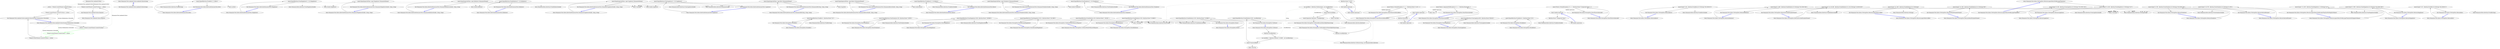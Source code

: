 digraph  {
n9 [label="Humanizer.Tests.AmbientCulture", span=""];
n0 [label="Entry Humanizer.Tests.AmbientCulture.AmbientCulture(System.Globalization.CultureInfo)", span="10-10", cluster="Humanizer.Tests.AmbientCulture.AmbientCulture(System.Globalization.CultureInfo)"];
n1 [label="_culture = Thread.CurrentThread.CurrentUICulture", span="12-12", cluster="Humanizer.Tests.AmbientCulture.AmbientCulture(System.Globalization.CultureInfo)"];
n2 [label="Thread.CurrentThread.CurrentUICulture = culture", span="13-13", cluster="Humanizer.Tests.AmbientCulture.AmbientCulture(System.Globalization.CultureInfo)"];
n3 [label="Exit Humanizer.Tests.AmbientCulture.AmbientCulture(System.Globalization.CultureInfo)", span="10-10", cluster="Humanizer.Tests.AmbientCulture.AmbientCulture(System.Globalization.CultureInfo)"];
n4 [label="Entry Humanizer.Tests.AmbientCulture.AmbientCulture(string)", span="16-16", cluster="Humanizer.Tests.AmbientCulture.AmbientCulture(string)"];
n5 [label="Exit Humanizer.Tests.AmbientCulture.AmbientCulture(string)", span="16-16", cluster="Humanizer.Tests.AmbientCulture.AmbientCulture(string)"];
n6 [label="Entry Humanizer.Tests.AmbientCulture.Dispose()", span="21-21", cluster="Humanizer.Tests.AmbientCulture.Dispose()"];
n7 [label="Thread.CurrentThread.CurrentUICulture = _culture", span="23-23", cluster="Humanizer.Tests.AmbientCulture.Dispose()"];
n8 [label="Exit Humanizer.Tests.AmbientCulture.Dispose()", span="21-21", cluster="Humanizer.Tests.AmbientCulture.Dispose()"];
d2 [label="Thread.CurrentThread.CurrentCulture = culture", span="13-13", cluster="Humanizer.Tests.AmbientCulture.AmbientCulture(System.Globalization.CultureInfo)", color=green, community=0];
d1 [label="_culture = Thread.CurrentThread.CurrentUICulture", span="12-12", cluster="Humanizer.Tests.AmbientCulture.AmbientCulture(System.Globalization.CultureInfo)"];
d3 [label="Thread.CurrentThread.CurrentUICulture = culture", span="14-14", cluster="Humanizer.Tests.AmbientCulture.AmbientCulture(System.Globalization.CultureInfo)"];
m0_45 [label="Entry Humanizer.Bytes.ByteSize.FromBits(long)", span="93-93", cluster="Humanizer.Bytes.ByteSize.FromBits(long)", file="ByteSizeExtensionsTests.cs"];
m0_18 [label="Entry Humanizer.Tests.Bytes.ByteSizeExtensionsTests.Megabytes()", span="39-39", cluster="Humanizer.Tests.Bytes.ByteSizeExtensionsTests.Megabytes()", file="ByteSizeExtensionsTests.cs"];
m0_19 [label="Assert.Equal(ByteSize.FromMegabytes(2), (2.0).Megabytes())", span="41-41", cluster="Humanizer.Tests.Bytes.ByteSizeExtensionsTests.Megabytes()", file="ByteSizeExtensionsTests.cs"];
m0_20 [label="Exit Humanizer.Tests.Bytes.ByteSizeExtensionsTests.Megabytes()", span="39-39", cluster="Humanizer.Tests.Bytes.ByteSizeExtensionsTests.Megabytes()", file="ByteSizeExtensionsTests.cs"];
m0_4 [label="Entry double.Terabytes()", span="75-75", cluster="double.Terabytes()", file="ByteSizeExtensionsTests.cs"];
m0_5 [label="Entry Unk.Equal", span="", cluster="Unk.Equal", file="ByteSizeExtensionsTests.cs"];
m0_21 [label="Entry Humanizer.Bytes.ByteSize.FromMegabytes(double)", span="108-108", cluster="Humanizer.Bytes.ByteSize.FromMegabytes(double)", file="ByteSizeExtensionsTests.cs"];
m0_37 [label="Entry Humanizer.Bytes.ByteSize.FromBytes(double)", span="98-98", cluster="Humanizer.Bytes.ByteSize.FromBytes(double)", file="ByteSizeExtensionsTests.cs"];
m0_31 [label="Entry Humanizer.Tests.Bytes.ByteSizeExtensionsTests.HumanizesKilobytes(double, string, string)", span="63-63", cluster="Humanizer.Tests.Bytes.ByteSizeExtensionsTests.HumanizesKilobytes(double, string, string)", file="ByteSizeExtensionsTests.cs"];
m0_32 [label="Assert.Equal(expectedValue, input.Kilobytes().Humanize(format))", span="65-65", cluster="Humanizer.Tests.Bytes.ByteSizeExtensionsTests.HumanizesKilobytes(double, string, string)", file="ByteSizeExtensionsTests.cs"];
m0_33 [label="Exit Humanizer.Tests.Bytes.ByteSizeExtensionsTests.HumanizesKilobytes(double, string, string)", span="63-63", cluster="Humanizer.Tests.Bytes.ByteSizeExtensionsTests.HumanizesKilobytes(double, string, string)", file="ByteSizeExtensionsTests.cs"];
m0_3 [label="Entry Humanizer.Bytes.ByteSize.FromTerabytes(double)", span="118-118", cluster="Humanizer.Bytes.ByteSize.FromTerabytes(double)", file="ByteSizeExtensionsTests.cs"];
m0_30 [label="Entry double.Kilobytes()", span="45-45", cluster="double.Kilobytes()", file="ByteSizeExtensionsTests.cs"];
m0_15 [label="Entry Humanizer.Tests.Bytes.ByteSizeExtensionsTests.HumanizesGigabytes(double, string, string)", span="33-33", cluster="Humanizer.Tests.Bytes.ByteSizeExtensionsTests.HumanizesGigabytes(double, string, string)", file="ByteSizeExtensionsTests.cs"];
m0_16 [label="Assert.Equal(expectedValue, input.Gigabytes().Humanize(format))", span="35-35", cluster="Humanizer.Tests.Bytes.ByteSizeExtensionsTests.HumanizesGigabytes(double, string, string)", file="ByteSizeExtensionsTests.cs"];
m0_17 [label="Exit Humanizer.Tests.Bytes.ByteSizeExtensionsTests.HumanizesGigabytes(double, string, string)", span="33-33", cluster="Humanizer.Tests.Bytes.ByteSizeExtensionsTests.HumanizesGigabytes(double, string, string)", file="ByteSizeExtensionsTests.cs"];
m0_14 [label="Entry double.Gigabytes()", span="65-65", cluster="double.Gigabytes()", file="ByteSizeExtensionsTests.cs"];
m0_26 [label="Entry Humanizer.Tests.Bytes.ByteSizeExtensionsTests.Kilobytes()", span="54-54", cluster="Humanizer.Tests.Bytes.ByteSizeExtensionsTests.Kilobytes()", file="ByteSizeExtensionsTests.cs"];
m0_27 [label="Assert.Equal(ByteSize.FromKilobytes(2), (2.0).Kilobytes())", span="56-56", cluster="Humanizer.Tests.Bytes.ByteSizeExtensionsTests.Kilobytes()", file="ByteSizeExtensionsTests.cs"];
m0_28 [label="Exit Humanizer.Tests.Bytes.ByteSizeExtensionsTests.Kilobytes()", span="54-54", cluster="Humanizer.Tests.Bytes.ByteSizeExtensionsTests.Kilobytes()", file="ByteSizeExtensionsTests.cs"];
m0_47 [label="Entry Humanizer.Tests.Bytes.ByteSizeExtensionsTests.HumanizesBits(long, string, string)", span="93-93", cluster="Humanizer.Tests.Bytes.ByteSizeExtensionsTests.HumanizesBits(long, string, string)", file="ByteSizeExtensionsTests.cs"];
m0_48 [label="Assert.Equal(expectedValue, input.Bits().Humanize(format))", span="95-95", cluster="Humanizer.Tests.Bytes.ByteSizeExtensionsTests.HumanizesBits(long, string, string)", file="ByteSizeExtensionsTests.cs"];
m0_49 [label="Exit Humanizer.Tests.Bytes.ByteSizeExtensionsTests.HumanizesBits(long, string, string)", span="93-93", cluster="Humanizer.Tests.Bytes.ByteSizeExtensionsTests.HumanizesBits(long, string, string)", file="ByteSizeExtensionsTests.cs"];
m0_13 [label="Entry Humanizer.Bytes.ByteSize.FromGigabytes(double)", span="113-113", cluster="Humanizer.Bytes.ByteSize.FromGigabytes(double)", file="ByteSizeExtensionsTests.cs"];
m0_42 [label="Entry Humanizer.Tests.Bytes.ByteSizeExtensionsTests.Bits()", span="84-84", cluster="Humanizer.Tests.Bytes.ByteSizeExtensionsTests.Bits()", file="ByteSizeExtensionsTests.cs"];
m0_43 [label="Assert.Equal(ByteSize.FromBits(2), (2).Bits())", span="86-86", cluster="Humanizer.Tests.Bytes.ByteSizeExtensionsTests.Bits()", file="ByteSizeExtensionsTests.cs"];
m0_44 [label="Exit Humanizer.Tests.Bytes.ByteSizeExtensionsTests.Bits()", span="84-84", cluster="Humanizer.Tests.Bytes.ByteSizeExtensionsTests.Bits()", file="ByteSizeExtensionsTests.cs"];
m0_29 [label="Entry Humanizer.Bytes.ByteSize.FromKilobytes(double)", span="103-103", cluster="Humanizer.Bytes.ByteSize.FromKilobytes(double)", file="ByteSizeExtensionsTests.cs"];
m0_9 [label="Entry Humanizer.Bytes.ByteSize.Humanize(string)", span="86-86", cluster="Humanizer.Bytes.ByteSize.Humanize(string)", file="ByteSizeExtensionsTests.cs"];
m0_34 [label="Entry Humanizer.Tests.Bytes.ByteSizeExtensionsTests.Bytes()", span="69-69", cluster="Humanizer.Tests.Bytes.ByteSizeExtensionsTests.Bytes()", file="ByteSizeExtensionsTests.cs"];
m0_35 [label="Assert.Equal(ByteSize.FromBytes(2), (2.0).Bytes())", span="71-71", cluster="Humanizer.Tests.Bytes.ByteSizeExtensionsTests.Bytes()", file="ByteSizeExtensionsTests.cs"];
m0_36 [label="Exit Humanizer.Tests.Bytes.ByteSizeExtensionsTests.Bytes()", span="69-69", cluster="Humanizer.Tests.Bytes.ByteSizeExtensionsTests.Bytes()", file="ByteSizeExtensionsTests.cs"];
m0_39 [label="Entry Humanizer.Tests.Bytes.ByteSizeExtensionsTests.HumanizesBytes(double, string, string)", span="78-78", cluster="Humanizer.Tests.Bytes.ByteSizeExtensionsTests.HumanizesBytes(double, string, string)", file="ByteSizeExtensionsTests.cs"];
m0_40 [label="Assert.Equal(expectedValue, input.Bytes().Humanize(format))", span="80-80", cluster="Humanizer.Tests.Bytes.ByteSizeExtensionsTests.HumanizesBytes(double, string, string)", file="ByteSizeExtensionsTests.cs"];
m0_41 [label="Exit Humanizer.Tests.Bytes.ByteSizeExtensionsTests.HumanizesBytes(double, string, string)", span="78-78", cluster="Humanizer.Tests.Bytes.ByteSizeExtensionsTests.HumanizesBytes(double, string, string)", file="ByteSizeExtensionsTests.cs"];
m0_38 [label="Entry double.Bytes()", span="35-35", cluster="double.Bytes()", file="ByteSizeExtensionsTests.cs"];
m0_0 [label="Entry Humanizer.Tests.Bytes.ByteSizeExtensionsTests.Terabytes()", span="9-9", cluster="Humanizer.Tests.Bytes.ByteSizeExtensionsTests.Terabytes()", file="ByteSizeExtensionsTests.cs"];
m0_1 [label="Assert.Equal(ByteSize.FromTerabytes(2), (2.0).Terabytes())", span="11-11", cluster="Humanizer.Tests.Bytes.ByteSizeExtensionsTests.Terabytes()", file="ByteSizeExtensionsTests.cs"];
m0_2 [label="Exit Humanizer.Tests.Bytes.ByteSizeExtensionsTests.Terabytes()", span="9-9", cluster="Humanizer.Tests.Bytes.ByteSizeExtensionsTests.Terabytes()", file="ByteSizeExtensionsTests.cs"];
m0_6 [label="Entry Humanizer.Tests.Bytes.ByteSizeExtensionsTests.HumanizesTerabytes(double, string, string)", span="18-18", cluster="Humanizer.Tests.Bytes.ByteSizeExtensionsTests.HumanizesTerabytes(double, string, string)", file="ByteSizeExtensionsTests.cs"];
m0_7 [label="Assert.Equal(expectedValue, input.Terabytes().Humanize(format))", span="20-20", cluster="Humanizer.Tests.Bytes.ByteSizeExtensionsTests.HumanizesTerabytes(double, string, string)", file="ByteSizeExtensionsTests.cs"];
m0_8 [label="Exit Humanizer.Tests.Bytes.ByteSizeExtensionsTests.HumanizesTerabytes(double, string, string)", span="18-18", cluster="Humanizer.Tests.Bytes.ByteSizeExtensionsTests.HumanizesTerabytes(double, string, string)", file="ByteSizeExtensionsTests.cs"];
m0_10 [label="Entry Humanizer.Tests.Bytes.ByteSizeExtensionsTests.Gigabytes()", span="24-24", cluster="Humanizer.Tests.Bytes.ByteSizeExtensionsTests.Gigabytes()", file="ByteSizeExtensionsTests.cs"];
m0_11 [label="Assert.Equal(ByteSize.FromGigabytes(2), (2.0).Gigabytes())", span="26-26", cluster="Humanizer.Tests.Bytes.ByteSizeExtensionsTests.Gigabytes()", file="ByteSizeExtensionsTests.cs"];
m0_12 [label="Exit Humanizer.Tests.Bytes.ByteSizeExtensionsTests.Gigabytes()", span="24-24", cluster="Humanizer.Tests.Bytes.ByteSizeExtensionsTests.Gigabytes()", file="ByteSizeExtensionsTests.cs"];
m0_46 [label="Entry int.Bits()", span="25-25", cluster="int.Bits()", file="ByteSizeExtensionsTests.cs"];
m0_23 [label="Entry Humanizer.Tests.Bytes.ByteSizeExtensionsTests.HumanizesMegabytes(double, string, string)", span="48-48", cluster="Humanizer.Tests.Bytes.ByteSizeExtensionsTests.HumanizesMegabytes(double, string, string)", file="ByteSizeExtensionsTests.cs"];
m0_24 [label="Assert.Equal(expectedValue, input.Megabytes().Humanize(format))", span="50-50", cluster="Humanizer.Tests.Bytes.ByteSizeExtensionsTests.HumanizesMegabytes(double, string, string)", file="ByteSizeExtensionsTests.cs"];
m0_25 [label="Exit Humanizer.Tests.Bytes.ByteSizeExtensionsTests.HumanizesMegabytes(double, string, string)", span="48-48", cluster="Humanizer.Tests.Bytes.ByteSizeExtensionsTests.HumanizesMegabytes(double, string, string)", file="ByteSizeExtensionsTests.cs"];
m0_22 [label="Entry double.Megabytes()", span="55-55", cluster="double.Megabytes()", file="ByteSizeExtensionsTests.cs"];
m0_50 [label="Entry long.Bits()", span="15-15", cluster="long.Bits()", file="ByteSizeExtensionsTests.cs"];
m1_51 [label="Entry Humanizer.Bytes.ByteSize.FromBits(long)", span="93-93", cluster="Humanizer.Bytes.ByteSize.FromBits(long)", file="ParsingTests.cs"];
m1_5 [label="Entry Unk.Equal", span="", cluster="Unk.Equal", file="ParsingTests.cs"];
m1_26 [label="Entry Humanizer.Tests.Bytes.ParsingTests.TryParseWorksWithLotsOfSpaces()", span="45-45", cluster="Humanizer.Tests.Bytes.ParsingTests.TryParseWorksWithLotsOfSpaces()", file="ParsingTests.cs"];
m1_27 [label="Assert.Equal(ByteSize.FromKilobytes(100), ByteSize.Parse('' 100 KB ''))", span="47-47", cluster="Humanizer.Tests.Bytes.ParsingTests.TryParseWorksWithLotsOfSpaces()", file="ParsingTests.cs"];
m1_28 [label="Exit Humanizer.Tests.Bytes.ParsingTests.TryParseWorksWithLotsOfSpaces()", span="45-45", cluster="Humanizer.Tests.Bytes.ParsingTests.TryParseWorksWithLotsOfSpaces()", file="ParsingTests.cs"];
m1_12 [label="Entry Humanizer.Bytes.ByteSize.TryParse(string, out Humanizer.Bytes.ByteSize)", span="280-280", cluster="Humanizer.Bytes.ByteSize.TryParse(string, out Humanizer.Bytes.ByteSize)", file="ParsingTests.cs"];
m1_17 [label="Entry Humanizer.Bytes.ByteSize.FromMegabytes(double)", span="108-108", cluster="Humanizer.Bytes.ByteSize.FromMegabytes(double)", file="ParsingTests.cs"];
m1_55 [label="Entry Humanizer.Bytes.ByteSize.FromBytes(double)", span="98-98", cluster="Humanizer.Bytes.ByteSize.FromBytes(double)", file="ParsingTests.cs"];
m1_32 [label="Entry Unk.>", span="", cluster="Unk.>", file="ParsingTests.cs"];
m1_18 [label="Entry Humanizer.Tests.Bytes.ParsingTests.TryParseReturnsFalseOnBadValue(string)", span="35-35", cluster="Humanizer.Tests.Bytes.ParsingTests.TryParseReturnsFalseOnBadValue(string)", file="ParsingTests.cs"];
m1_19 [label="ByteSize resultByteSize", span="37-37", cluster="Humanizer.Tests.Bytes.ParsingTests.TryParseReturnsFalseOnBadValue(string)", file="ParsingTests.cs"];
m1_20 [label="var resultBool = ByteSize.TryParse(input, out resultByteSize)", span="38-38", cluster="Humanizer.Tests.Bytes.ParsingTests.TryParseReturnsFalseOnBadValue(string)", file="ParsingTests.cs"];
m1_21 [label="Assert.False(resultBool)", span="40-40", cluster="Humanizer.Tests.Bytes.ParsingTests.TryParseReturnsFalseOnBadValue(string)", file="ParsingTests.cs"];
m1_22 [label="Assert.Equal(new ByteSize(), resultByteSize)", span="41-41", cluster="Humanizer.Tests.Bytes.ParsingTests.TryParseReturnsFalseOnBadValue(string)", file="ParsingTests.cs"];
m1_23 [label="Exit Humanizer.Tests.Bytes.ParsingTests.TryParseReturnsFalseOnBadValue(string)", span="35-35", cluster="Humanizer.Tests.Bytes.ParsingTests.TryParseReturnsFalseOnBadValue(string)", file="ParsingTests.cs"];
m1_24 [label="Entry Unk.False", span="", cluster="Unk.False", file="ParsingTests.cs"];
m1_48 [label="Entry Humanizer.Tests.Bytes.ParsingTests.ParseBits()", span="69-69", cluster="Humanizer.Tests.Bytes.ParsingTests.ParseBits()", file="ParsingTests.cs"];
m1_49 [label="Assert.Equal(ByteSize.FromBits(1), ByteSize.Parse(''1b''))", span="71-71", cluster="Humanizer.Tests.Bytes.ParsingTests.ParseBits()", file="ParsingTests.cs"];
m1_50 [label="Exit Humanizer.Tests.Bytes.ParsingTests.ParseBits()", span="69-69", cluster="Humanizer.Tests.Bytes.ParsingTests.ParseBits()", file="ParsingTests.cs"];
m1_42 [label="Entry Humanizer.Tests.Bytes.ParsingTests.ParseThrowsOnNull()", span="63-63", cluster="Humanizer.Tests.Bytes.ParsingTests.ParseThrowsOnNull()", file="ParsingTests.cs"];
m1_43 [label="Assert.Throws<ArgumentNullException>(() => { ByteSize.Parse(null); })", span="65-65", cluster="Humanizer.Tests.Bytes.ParsingTests.ParseThrowsOnNull()", file="ParsingTests.cs"];
m1_44 [label="Exit Humanizer.Tests.Bytes.ParsingTests.ParseThrowsOnNull()", span="63-63", cluster="Humanizer.Tests.Bytes.ParsingTests.ParseThrowsOnNull()", file="ParsingTests.cs"];
m1_4 [label="Entry Humanizer.Bytes.ByteSize.Parse(string)", span="354-354", cluster="Humanizer.Bytes.ByteSize.Parse(string)", file="ParsingTests.cs"];
m1_29 [label="Entry Humanizer.Tests.Bytes.ParsingTests.ParseThrowsOnPartialBits()", span="51-51", cluster="Humanizer.Tests.Bytes.ParsingTests.ParseThrowsOnPartialBits()", file="ParsingTests.cs"];
m1_30 [label="Assert.Throws<FormatException>(() => { ByteSize.Parse(''10.5b''); })", span="53-53", cluster="Humanizer.Tests.Bytes.ParsingTests.ParseThrowsOnPartialBits()", file="ParsingTests.cs"];
m1_31 [label="Exit Humanizer.Tests.Bytes.ParsingTests.ParseThrowsOnPartialBits()", span="51-51", cluster="Humanizer.Tests.Bytes.ParsingTests.ParseThrowsOnPartialBits()", file="ParsingTests.cs"];
m1_66 [label="Entry Humanizer.Tests.Bytes.ParsingTests.ParseTerabytes()", span="99-99", cluster="Humanizer.Tests.Bytes.ParsingTests.ParseTerabytes()", file="ParsingTests.cs"];
m1_67 [label="Assert.Equal(ByteSize.FromTerabytes(100), ByteSize.Parse(''100TB''))", span="101-101", cluster="Humanizer.Tests.Bytes.ParsingTests.ParseTerabytes()", file="ParsingTests.cs"];
m1_68 [label="Exit Humanizer.Tests.Bytes.ParsingTests.ParseTerabytes()", span="99-99", cluster="Humanizer.Tests.Bytes.ParsingTests.ParseTerabytes()", file="ParsingTests.cs"];
m1_69 [label="Entry Humanizer.Bytes.ByteSize.FromTerabytes(double)", span="118-118", cluster="Humanizer.Bytes.ByteSize.FromTerabytes(double)", file="ParsingTests.cs"];
m1_36 [label="Entry Humanizer.Tests.Bytes.ParsingTests.ParseThrowsOnInvalid()", span="57-57", cluster="Humanizer.Tests.Bytes.ParsingTests.ParseThrowsOnInvalid()", file="ParsingTests.cs"];
m1_37 [label="Assert.Throws<FormatException>(() => { ByteSize.Parse(''Unexpected Value''); })", span="59-59", cluster="Humanizer.Tests.Bytes.ParsingTests.ParseThrowsOnInvalid()", file="ParsingTests.cs"];
m1_38 [label="Exit Humanizer.Tests.Bytes.ParsingTests.ParseThrowsOnInvalid()", span="57-57", cluster="Humanizer.Tests.Bytes.ParsingTests.ParseThrowsOnInvalid()", file="ParsingTests.cs"];
m1_59 [label="Entry Humanizer.Tests.Bytes.ParsingTests.ParseMegabytes()", span="87-87", cluster="Humanizer.Tests.Bytes.ParsingTests.ParseMegabytes()", file="ParsingTests.cs"];
m1_60 [label="Assert.Equal(ByteSize.FromMegabytes(1000), ByteSize.Parse(''1000MB''))", span="89-89", cluster="Humanizer.Tests.Bytes.ParsingTests.ParseMegabytes()", file="ParsingTests.cs"];
m1_61 [label="Exit Humanizer.Tests.Bytes.ParsingTests.ParseMegabytes()", span="87-87", cluster="Humanizer.Tests.Bytes.ParsingTests.ParseMegabytes()", file="ParsingTests.cs"];
m1_56 [label="Entry Humanizer.Tests.Bytes.ParsingTests.ParseKilobytes()", span="81-81", cluster="Humanizer.Tests.Bytes.ParsingTests.ParseKilobytes()", file="ParsingTests.cs"];
m1_57 [label="Assert.Equal(ByteSize.FromKilobytes(1020), ByteSize.Parse(''1020KB''))", span="83-83", cluster="Humanizer.Tests.Bytes.ParsingTests.ParseKilobytes()", file="ParsingTests.cs"];
m1_58 [label="Exit Humanizer.Tests.Bytes.ParsingTests.ParseKilobytes()", span="81-81", cluster="Humanizer.Tests.Bytes.ParsingTests.ParseKilobytes()", file="ParsingTests.cs"];
m1_65 [label="Entry Humanizer.Bytes.ByteSize.FromGigabytes(double)", span="113-113", cluster="Humanizer.Bytes.ByteSize.FromGigabytes(double)", file="ParsingTests.cs"];
m1_3 [label="Entry Humanizer.Bytes.ByteSize.FromKilobytes(double)", span="103-103", cluster="Humanizer.Bytes.ByteSize.FromKilobytes(double)", file="ParsingTests.cs"];
m1_0 [label="Entry Humanizer.Tests.Bytes.ParsingTests.Parse()", span="10-10", cluster="Humanizer.Tests.Bytes.ParsingTests.Parse()", file="ParsingTests.cs"];
m1_1 [label="Assert.Equal(ByteSize.FromKilobytes(1020), ByteSize.Parse(''1020KB''))", span="12-12", cluster="Humanizer.Tests.Bytes.ParsingTests.Parse()", file="ParsingTests.cs"];
m1_2 [label="Exit Humanizer.Tests.Bytes.ParsingTests.Parse()", span="10-10", cluster="Humanizer.Tests.Bytes.ParsingTests.Parse()", file="ParsingTests.cs"];
m1_45 [label="Entry lambda expression", span="65-65", cluster="lambda expression", file="ParsingTests.cs"];
m1_33 [label="Entry lambda expression", span="53-53", cluster="lambda expression", file="ParsingTests.cs"];
m1_34 [label="ByteSize.Parse(''10.5b'')", span="53-53", cluster="lambda expression", file="ParsingTests.cs"];
m1_35 [label="Exit lambda expression", span="53-53", cluster="lambda expression", file="ParsingTests.cs"];
m1_39 [label="Entry lambda expression", span="59-59", cluster="lambda expression", file="ParsingTests.cs"];
m1_40 [label="ByteSize.Parse(''Unexpected Value'')", span="59-59", cluster="lambda expression", file="ParsingTests.cs"];
m1_41 [label="Exit lambda expression", span="59-59", cluster="lambda expression", file="ParsingTests.cs"];
m1_46 [label="ByteSize.Parse(null)", span="65-65", cluster="lambda expression", file="ParsingTests.cs"];
m1_47 [label="Exit lambda expression", span="65-65", cluster="lambda expression", file="ParsingTests.cs"];
m1_62 [label="Entry Humanizer.Tests.Bytes.ParsingTests.ParseGigabytes()", span="93-93", cluster="Humanizer.Tests.Bytes.ParsingTests.ParseGigabytes()", file="ParsingTests.cs"];
m1_63 [label="Assert.Equal(ByteSize.FromGigabytes(805), ByteSize.Parse(''805GB''))", span="95-95", cluster="Humanizer.Tests.Bytes.ParsingTests.ParseGigabytes()", file="ParsingTests.cs"];
m1_64 [label="Exit Humanizer.Tests.Bytes.ParsingTests.ParseGigabytes()", span="93-93", cluster="Humanizer.Tests.Bytes.ParsingTests.ParseGigabytes()", file="ParsingTests.cs"];
m1_13 [label="Entry Unk.True", span="", cluster="Unk.True", file="ParsingTests.cs"];
m1_25 [label="Entry Humanizer.Bytes.ByteSize.ByteSize()", span="8-8", cluster="Humanizer.Bytes.ByteSize.ByteSize()", file="ParsingTests.cs"];
m1_52 [label="Entry Humanizer.Tests.Bytes.ParsingTests.ParseBytes()", span="75-75", cluster="Humanizer.Tests.Bytes.ParsingTests.ParseBytes()", file="ParsingTests.cs"];
m1_53 [label="Assert.Equal(ByteSize.FromBytes(1), ByteSize.Parse(''1B''))", span="77-77", cluster="Humanizer.Tests.Bytes.ParsingTests.ParseBytes()", file="ParsingTests.cs"];
m1_54 [label="Exit Humanizer.Tests.Bytes.ParsingTests.ParseBytes()", span="75-75", cluster="Humanizer.Tests.Bytes.ParsingTests.ParseBytes()", file="ParsingTests.cs"];
m1_6 [label="Entry Humanizer.Tests.Bytes.ParsingTests.TryParse()", span="16-16", cluster="Humanizer.Tests.Bytes.ParsingTests.TryParse()", file="ParsingTests.cs"];
m1_7 [label="ByteSize resultByteSize", span="18-18", cluster="Humanizer.Tests.Bytes.ParsingTests.TryParse()", file="ParsingTests.cs"];
m1_8 [label="var resultBool = ByteSize.TryParse(''1020KB'', out resultByteSize)", span="19-19", cluster="Humanizer.Tests.Bytes.ParsingTests.TryParse()", file="ParsingTests.cs"];
m1_9 [label="Assert.True(resultBool)", span="21-21", cluster="Humanizer.Tests.Bytes.ParsingTests.TryParse()", file="ParsingTests.cs"];
m1_10 [label="Assert.Equal(ByteSize.FromKilobytes(1020), resultByteSize)", span="22-22", cluster="Humanizer.Tests.Bytes.ParsingTests.TryParse()", file="ParsingTests.cs"];
m1_11 [label="Exit Humanizer.Tests.Bytes.ParsingTests.TryParse()", span="16-16", cluster="Humanizer.Tests.Bytes.ParsingTests.TryParse()", file="ParsingTests.cs"];
m1_14 [label="Entry Humanizer.Tests.Bytes.ParsingTests.ParseDecimalMegabytes()", span="26-26", cluster="Humanizer.Tests.Bytes.ParsingTests.ParseDecimalMegabytes()", file="ParsingTests.cs"];
m1_15 [label="Assert.Equal(ByteSize.FromMegabytes(100.5), ByteSize.Parse(''100.5MB''))", span="28-28", cluster="Humanizer.Tests.Bytes.ParsingTests.ParseDecimalMegabytes()", file="ParsingTests.cs"];
m1_16 [label="Exit Humanizer.Tests.Bytes.ParsingTests.ParseDecimalMegabytes()", span="26-26", cluster="Humanizer.Tests.Bytes.ParsingTests.ParseDecimalMegabytes()", file="ParsingTests.cs"];
m2_39 [label="Entry Humanizer.Tests.Bytes.ToStringTests.ReturnsLargestMetricPrefixLargerThanZero()", span="68-68", cluster="Humanizer.Tests.Bytes.ToStringTests.ReturnsLargestMetricPrefixLargerThanZero()", file="ToStringTests.cs"];
m2_40 [label="Assert.Equal(''512 KB'', ByteSize.FromMegabytes(.5).ToString(''#.#''))", span="70-70", cluster="Humanizer.Tests.Bytes.ToStringTests.ReturnsLargestMetricPrefixLargerThanZero()", file="ToStringTests.cs"];
m2_41 [label="Exit Humanizer.Tests.Bytes.ToStringTests.ReturnsLargestMetricPrefixLargerThanZero()", span="68-68", cluster="Humanizer.Tests.Bytes.ToStringTests.ReturnsLargestMetricPrefixLargerThanZero()", file="ToStringTests.cs"];
m2_16 [label="Entry Humanizer.Bytes.ByteSize.FromBits(long)", span="93-93", cluster="Humanizer.Bytes.ByteSize.FromBits(long)", file="ToStringTests.cs"];
m2_4 [label="Entry Humanizer.Bytes.ByteSize.ToString()", span="129-129", cluster="Humanizer.Bytes.ByteSize.ToString()", file="ToStringTests.cs"];
m2_5 [label="Entry Unk.Equal", span="", cluster="Unk.Equal", file="ToStringTests.cs"];
m2_17 [label="Entry Humanizer.Tests.Bytes.ToStringTests.ReturnsBytes()", span="32-32", cluster="Humanizer.Tests.Bytes.ToStringTests.ReturnsBytes()", file="ToStringTests.cs"];
m2_18 [label="Assert.Equal(''10 B'', ByteSize.FromBytes(10).ToString(''##.#### B''))", span="34-34", cluster="Humanizer.Tests.Bytes.ToStringTests.ReturnsBytes()", file="ToStringTests.cs"];
m2_19 [label="Exit Humanizer.Tests.Bytes.ToStringTests.ReturnsBytes()", span="32-32", cluster="Humanizer.Tests.Bytes.ToStringTests.ReturnsBytes()", file="ToStringTests.cs"];
m2_27 [label="Entry Humanizer.Bytes.ByteSize.FromMegabytes(double)", span="108-108", cluster="Humanizer.Bytes.ByteSize.FromMegabytes(double)", file="ToStringTests.cs"];
m2_20 [label="Entry Humanizer.Bytes.ByteSize.FromBytes(double)", span="98-98", cluster="Humanizer.Bytes.ByteSize.FromBytes(double)", file="ToStringTests.cs"];
m2_9 [label="Entry Humanizer.Bytes.ByteSize.ToString(string)", span="134-134", cluster="Humanizer.Bytes.ByteSize.ToString(string)", file="ToStringTests.cs"];
m2_21 [label="Entry Humanizer.Tests.Bytes.ToStringTests.ReturnsKilobytes()", span="38-38", cluster="Humanizer.Tests.Bytes.ToStringTests.ReturnsKilobytes()", file="ToStringTests.cs"];
m2_22 [label="Assert.Equal(''10 KB'', ByteSize.FromKilobytes(10).ToString(''##.#### KB''))", span="40-40", cluster="Humanizer.Tests.Bytes.ToStringTests.ReturnsKilobytes()", file="ToStringTests.cs"];
m2_23 [label="Exit Humanizer.Tests.Bytes.ToStringTests.ReturnsKilobytes()", span="38-38", cluster="Humanizer.Tests.Bytes.ToStringTests.ReturnsKilobytes()", file="ToStringTests.cs"];
m2_28 [label="Entry Humanizer.Tests.Bytes.ToStringTests.ReturnsGigabytes()", span="50-50", cluster="Humanizer.Tests.Bytes.ToStringTests.ReturnsGigabytes()", file="ToStringTests.cs"];
m2_29 [label="Assert.Equal(''10 GB'', ByteSize.FromGigabytes(10).ToString(''##.#### GB''))", span="52-52", cluster="Humanizer.Tests.Bytes.ToStringTests.ReturnsGigabytes()", file="ToStringTests.cs"];
m2_30 [label="Exit Humanizer.Tests.Bytes.ToStringTests.ReturnsGigabytes()", span="50-50", cluster="Humanizer.Tests.Bytes.ToStringTests.ReturnsGigabytes()", file="ToStringTests.cs"];
m2_32 [label="Entry Humanizer.Tests.Bytes.ToStringTests.ReturnsTerabytes()", span="56-56", cluster="Humanizer.Tests.Bytes.ToStringTests.ReturnsTerabytes()", file="ToStringTests.cs"];
m2_33 [label="Assert.Equal(''10 TB'', ByteSize.FromTerabytes(10).ToString(''##.#### TB''))", span="58-58", cluster="Humanizer.Tests.Bytes.ToStringTests.ReturnsTerabytes()", file="ToStringTests.cs"];
m2_34 [label="Exit Humanizer.Tests.Bytes.ToStringTests.ReturnsTerabytes()", span="56-56", cluster="Humanizer.Tests.Bytes.ToStringTests.ReturnsTerabytes()", file="ToStringTests.cs"];
m2_35 [label="Entry Humanizer.Bytes.ByteSize.FromTerabytes(double)", span="118-118", cluster="Humanizer.Bytes.ByteSize.FromTerabytes(double)", file="ToStringTests.cs"];
m2_10 [label="Entry Humanizer.Tests.Bytes.ToStringTests.ReturnsProvidedNumberFormat()", span="20-20", cluster="Humanizer.Tests.Bytes.ToStringTests.ReturnsProvidedNumberFormat()", file="ToStringTests.cs"];
m2_11 [label="Assert.Equal(''10.1234 KB'', ByteSize.FromKilobytes(10.1234).ToString(''#.#### KB''))", span="22-22", cluster="Humanizer.Tests.Bytes.ToStringTests.ReturnsProvidedNumberFormat()", file="ToStringTests.cs"];
m2_12 [label="Exit Humanizer.Tests.Bytes.ToStringTests.ReturnsProvidedNumberFormat()", span="20-20", cluster="Humanizer.Tests.Bytes.ToStringTests.ReturnsProvidedNumberFormat()", file="ToStringTests.cs"];
m2_6 [label="Entry Humanizer.Tests.Bytes.ToStringTests.ReturnsDefaultNumberFormat()", span="14-14", cluster="Humanizer.Tests.Bytes.ToStringTests.ReturnsDefaultNumberFormat()", file="ToStringTests.cs"];
m2_7 [label="Assert.Equal(''10.5 KB'', ByteSize.FromKilobytes(10.5).ToString(''KB''))", span="16-16", cluster="Humanizer.Tests.Bytes.ToStringTests.ReturnsDefaultNumberFormat()", file="ToStringTests.cs"];
m2_8 [label="Exit Humanizer.Tests.Bytes.ToStringTests.ReturnsDefaultNumberFormat()", span="14-14", cluster="Humanizer.Tests.Bytes.ToStringTests.ReturnsDefaultNumberFormat()", file="ToStringTests.cs"];
m2_36 [label="Entry Humanizer.Tests.Bytes.ToStringTests.ReturnsSelectedFormat()", span="62-62", cluster="Humanizer.Tests.Bytes.ToStringTests.ReturnsSelectedFormat()", file="ToStringTests.cs"];
m2_37 [label="Assert.Equal(''10.0 TB'', ByteSize.FromTerabytes(10).ToString(''0.0 TB''))", span="64-64", cluster="Humanizer.Tests.Bytes.ToStringTests.ReturnsSelectedFormat()", file="ToStringTests.cs"];
m2_38 [label="Exit Humanizer.Tests.Bytes.ToStringTests.ReturnsSelectedFormat()", span="62-62", cluster="Humanizer.Tests.Bytes.ToStringTests.ReturnsSelectedFormat()", file="ToStringTests.cs"];
m2_31 [label="Entry Humanizer.Bytes.ByteSize.FromGigabytes(double)", span="113-113", cluster="Humanizer.Bytes.ByteSize.FromGigabytes(double)", file="ToStringTests.cs"];
m2_3 [label="Entry Humanizer.Bytes.ByteSize.FromKilobytes(double)", span="103-103", cluster="Humanizer.Bytes.ByteSize.FromKilobytes(double)", file="ToStringTests.cs"];
m2_42 [label="Entry Humanizer.Tests.Bytes.ToStringTests.ReturnsLargestMetricPrefixLargerThanZeroForNegativeValues()", span="74-74", cluster="Humanizer.Tests.Bytes.ToStringTests.ReturnsLargestMetricPrefixLargerThanZeroForNegativeValues()", file="ToStringTests.cs"];
m2_43 [label="Assert.Equal(''-512 KB'', ByteSize.FromMegabytes(-.5).ToString(''#.#''))", span="76-76", cluster="Humanizer.Tests.Bytes.ToStringTests.ReturnsLargestMetricPrefixLargerThanZeroForNegativeValues()", file="ToStringTests.cs"];
m2_44 [label="Exit Humanizer.Tests.Bytes.ToStringTests.ReturnsLargestMetricPrefixLargerThanZeroForNegativeValues()", span="74-74", cluster="Humanizer.Tests.Bytes.ToStringTests.ReturnsLargestMetricPrefixLargerThanZeroForNegativeValues()", file="ToStringTests.cs"];
m2_13 [label="Entry Humanizer.Tests.Bytes.ToStringTests.ReturnsBits()", span="26-26", cluster="Humanizer.Tests.Bytes.ToStringTests.ReturnsBits()", file="ToStringTests.cs"];
m2_14 [label="Assert.Equal(''10 b'', ByteSize.FromBits(10).ToString(''##.#### b''))", span="28-28", cluster="Humanizer.Tests.Bytes.ToStringTests.ReturnsBits()", file="ToStringTests.cs"];
m2_15 [label="Exit Humanizer.Tests.Bytes.ToStringTests.ReturnsBits()", span="26-26", cluster="Humanizer.Tests.Bytes.ToStringTests.ReturnsBits()", file="ToStringTests.cs"];
m2_0 [label="Entry Humanizer.Tests.Bytes.ToStringTests.ReturnsLargestMetricSuffix()", span="8-8", cluster="Humanizer.Tests.Bytes.ToStringTests.ReturnsLargestMetricSuffix()", file="ToStringTests.cs"];
m2_1 [label="Assert.Equal(''10.5 KB'', ByteSize.FromKilobytes(10.5).ToString())", span="10-10", cluster="Humanizer.Tests.Bytes.ToStringTests.ReturnsLargestMetricSuffix()", file="ToStringTests.cs"];
m2_2 [label="Exit Humanizer.Tests.Bytes.ToStringTests.ReturnsLargestMetricSuffix()", span="8-8", cluster="Humanizer.Tests.Bytes.ToStringTests.ReturnsLargestMetricSuffix()", file="ToStringTests.cs"];
m2_24 [label="Entry Humanizer.Tests.Bytes.ToStringTests.ReturnsMegabytes()", span="44-44", cluster="Humanizer.Tests.Bytes.ToStringTests.ReturnsMegabytes()", file="ToStringTests.cs"];
m2_25 [label="Assert.Equal(''10 MB'', ByteSize.FromMegabytes(10).ToString(''##.#### MB''))", span="46-46", cluster="Humanizer.Tests.Bytes.ToStringTests.ReturnsMegabytes()", file="ToStringTests.cs"];
m2_26 [label="Exit Humanizer.Tests.Bytes.ToStringTests.ReturnsMegabytes()", span="44-44", cluster="Humanizer.Tests.Bytes.ToStringTests.ReturnsMegabytes()", file="ToStringTests.cs"];
n9 -> n1  [key=1, style=dashed, color=darkseagreen4, label="Humanizer.Tests.AmbientCulture"];
n9 -> n7  [key=1, style=dashed, color=darkseagreen4, label="Humanizer.Tests.AmbientCulture"];
n9 -> d1  [key=1, style=dashed, color=darkseagreen4, label="Humanizer.Tests.AmbientCulture"];
n0 -> n1  [key=0, style=solid];
n0 -> n2  [key=1, style=dashed, color=darkseagreen4, label="System.Globalization.CultureInfo"];
n0 -> d2  [key=1, style=dashed, color=green, label="System.Globalization.CultureInfo"];
n0 -> d1  [key=0, style=solid];
n0 -> d3  [key=1, style=dashed, color=darkseagreen4, label="System.Globalization.CultureInfo"];
n1 -> n2  [key=0, style=solid];
n2 -> n3  [key=0, style=solid];
n3 -> n0  [key=0, style=bold, color=blue];
n4 -> n5  [key=0, style=solid];
n5 -> n4  [key=0, style=bold, color=blue];
n6 -> n7  [key=0, style=solid];
n7 -> n8  [key=0, style=solid];
n8 -> n6  [key=0, style=bold, color=blue];
d2 -> d3  [key=0, style=solid, color=green];
d1 -> d2  [key=0, style=solid, color=green];
d3 -> n3  [key=0, style=solid];
m0_18 -> m0_19  [key=0, style=solid];
m0_19 -> m0_20  [key=0, style=solid];
m0_19 -> m0_21  [key=2, style=dotted];
m0_19 -> m0_22  [key=2, style=dotted];
m0_19 -> m0_5  [key=2, style=dotted];
m0_20 -> m0_18  [key=0, style=bold, color=blue];
m0_31 -> m0_32  [key=0, style=solid];
m0_32 -> m0_33  [key=0, style=solid];
m0_32 -> m0_30  [key=2, style=dotted];
m0_32 -> m0_9  [key=2, style=dotted];
m0_32 -> m0_5  [key=2, style=dotted];
m0_33 -> m0_31  [key=0, style=bold, color=blue];
m0_15 -> m0_16  [key=0, style=solid];
m0_16 -> m0_17  [key=0, style=solid];
m0_16 -> m0_14  [key=2, style=dotted];
m0_16 -> m0_9  [key=2, style=dotted];
m0_16 -> m0_5  [key=2, style=dotted];
m0_17 -> m0_15  [key=0, style=bold, color=blue];
m0_26 -> m0_27  [key=0, style=solid];
m0_27 -> m0_28  [key=0, style=solid];
m0_27 -> m0_29  [key=2, style=dotted];
m0_27 -> m0_30  [key=2, style=dotted];
m0_27 -> m0_5  [key=2, style=dotted];
m0_28 -> m0_26  [key=0, style=bold, color=blue];
m0_47 -> m0_48  [key=0, style=solid];
m0_48 -> m0_49  [key=0, style=solid];
m0_48 -> m0_50  [key=2, style=dotted];
m0_48 -> m0_9  [key=2, style=dotted];
m0_48 -> m0_5  [key=2, style=dotted];
m0_49 -> m0_47  [key=0, style=bold, color=blue];
m0_42 -> m0_43  [key=0, style=solid];
m0_43 -> m0_44  [key=0, style=solid];
m0_43 -> m0_45  [key=2, style=dotted];
m0_43 -> m0_46  [key=2, style=dotted];
m0_43 -> m0_5  [key=2, style=dotted];
m0_44 -> m0_42  [key=0, style=bold, color=blue];
m0_34 -> m0_35  [key=0, style=solid];
m0_35 -> m0_36  [key=0, style=solid];
m0_35 -> m0_37  [key=2, style=dotted];
m0_35 -> m0_38  [key=2, style=dotted];
m0_35 -> m0_5  [key=2, style=dotted];
m0_36 -> m0_34  [key=0, style=bold, color=blue];
m0_39 -> m0_40  [key=0, style=solid];
m0_40 -> m0_41  [key=0, style=solid];
m0_40 -> m0_38  [key=2, style=dotted];
m0_40 -> m0_9  [key=2, style=dotted];
m0_40 -> m0_5  [key=2, style=dotted];
m0_41 -> m0_39  [key=0, style=bold, color=blue];
m0_0 -> m0_1  [key=0, style=solid];
m0_1 -> m0_2  [key=0, style=solid];
m0_1 -> m0_3  [key=2, style=dotted];
m0_1 -> m0_4  [key=2, style=dotted];
m0_1 -> m0_5  [key=2, style=dotted];
m0_2 -> m0_0  [key=0, style=bold, color=blue];
m0_6 -> m0_7  [key=0, style=solid];
m0_7 -> m0_8  [key=0, style=solid];
m0_7 -> m0_4  [key=2, style=dotted];
m0_7 -> m0_9  [key=2, style=dotted];
m0_7 -> m0_5  [key=2, style=dotted];
m0_8 -> m0_6  [key=0, style=bold, color=blue];
m0_10 -> m0_11  [key=0, style=solid];
m0_11 -> m0_12  [key=0, style=solid];
m0_11 -> m0_13  [key=2, style=dotted];
m0_11 -> m0_14  [key=2, style=dotted];
m0_11 -> m0_5  [key=2, style=dotted];
m0_12 -> m0_10  [key=0, style=bold, color=blue];
m0_23 -> m0_24  [key=0, style=solid];
m0_24 -> m0_25  [key=0, style=solid];
m0_24 -> m0_22  [key=2, style=dotted];
m0_24 -> m0_9  [key=2, style=dotted];
m0_24 -> m0_5  [key=2, style=dotted];
m0_25 -> m0_23  [key=0, style=bold, color=blue];
m1_26 -> m1_27  [key=0, style=solid];
m1_27 -> m1_28  [key=0, style=solid];
m1_27 -> m1_3  [key=2, style=dotted];
m1_27 -> m1_4  [key=2, style=dotted];
m1_27 -> m1_5  [key=2, style=dotted];
m1_28 -> m1_26  [key=0, style=bold, color=blue];
m1_18 -> m1_19  [key=0, style=solid];
m1_18 -> m1_20  [key=1, style=dashed, color=darkseagreen4, label=string];
m1_19 -> m1_20  [key=0, style=solid];
m1_20 -> m1_21  [key=0, style=solid];
m1_20 -> m1_12  [key=2, style=dotted];
m1_20 -> m1_22  [key=1, style=dashed, color=darkseagreen4, label=resultByteSize];
m1_21 -> m1_22  [key=0, style=solid];
m1_21 -> m1_24  [key=2, style=dotted];
m1_22 -> m1_23  [key=0, style=solid];
m1_22 -> m1_25  [key=2, style=dotted];
m1_22 -> m1_5  [key=2, style=dotted];
m1_23 -> m1_18  [key=0, style=bold, color=blue];
m1_48 -> m1_49  [key=0, style=solid];
m1_49 -> m1_50  [key=0, style=solid];
m1_49 -> m1_51  [key=2, style=dotted];
m1_49 -> m1_4  [key=2, style=dotted];
m1_49 -> m1_5  [key=2, style=dotted];
m1_50 -> m1_48  [key=0, style=bold, color=blue];
m1_42 -> m1_43  [key=0, style=solid];
m1_43 -> m1_44  [key=0, style=solid];
m1_43 -> m1_32  [key=2, style=dotted];
m1_43 -> m1_45  [key=1, style=dashed, color=darkseagreen4, label="lambda expression"];
m1_44 -> m1_42  [key=0, style=bold, color=blue];
m1_29 -> m1_30  [key=0, style=solid];
m1_30 -> m1_31  [key=0, style=solid];
m1_30 -> m1_32  [key=2, style=dotted];
m1_30 -> m1_33  [key=1, style=dashed, color=darkseagreen4, label="lambda expression"];
m1_31 -> m1_29  [key=0, style=bold, color=blue];
m1_66 -> m1_67  [key=0, style=solid];
m1_67 -> m1_68  [key=0, style=solid];
m1_67 -> m1_69  [key=2, style=dotted];
m1_67 -> m1_4  [key=2, style=dotted];
m1_67 -> m1_5  [key=2, style=dotted];
m1_68 -> m1_66  [key=0, style=bold, color=blue];
m1_36 -> m1_37  [key=0, style=solid];
m1_37 -> m1_38  [key=0, style=solid];
m1_37 -> m1_32  [key=2, style=dotted];
m1_37 -> m1_39  [key=1, style=dashed, color=darkseagreen4, label="lambda expression"];
m1_38 -> m1_36  [key=0, style=bold, color=blue];
m1_59 -> m1_60  [key=0, style=solid];
m1_60 -> m1_61  [key=0, style=solid];
m1_60 -> m1_17  [key=2, style=dotted];
m1_60 -> m1_4  [key=2, style=dotted];
m1_60 -> m1_5  [key=2, style=dotted];
m1_61 -> m1_59  [key=0, style=bold, color=blue];
m1_56 -> m1_57  [key=0, style=solid];
m1_57 -> m1_58  [key=0, style=solid];
m1_57 -> m1_3  [key=2, style=dotted];
m1_57 -> m1_4  [key=2, style=dotted];
m1_57 -> m1_5  [key=2, style=dotted];
m1_58 -> m1_56  [key=0, style=bold, color=blue];
m1_0 -> m1_1  [key=0, style=solid];
m1_1 -> m1_2  [key=0, style=solid];
m1_1 -> m1_3  [key=2, style=dotted];
m1_1 -> m1_4  [key=2, style=dotted];
m1_1 -> m1_5  [key=2, style=dotted];
m1_2 -> m1_0  [key=0, style=bold, color=blue];
m1_45 -> m1_46  [key=0, style=solid];
m1_33 -> m1_34  [key=0, style=solid];
m1_34 -> m1_35  [key=0, style=solid];
m1_34 -> m1_4  [key=2, style=dotted];
m1_35 -> m1_33  [key=0, style=bold, color=blue];
m1_39 -> m1_40  [key=0, style=solid];
m1_40 -> m1_41  [key=0, style=solid];
m1_40 -> m1_4  [key=2, style=dotted];
m1_41 -> m1_39  [key=0, style=bold, color=blue];
m1_46 -> m1_47  [key=0, style=solid];
m1_46 -> m1_4  [key=2, style=dotted];
m1_47 -> m1_45  [key=0, style=bold, color=blue];
m1_62 -> m1_63  [key=0, style=solid];
m1_63 -> m1_64  [key=0, style=solid];
m1_63 -> m1_65  [key=2, style=dotted];
m1_63 -> m1_4  [key=2, style=dotted];
m1_63 -> m1_5  [key=2, style=dotted];
m1_64 -> m1_62  [key=0, style=bold, color=blue];
m1_52 -> m1_53  [key=0, style=solid];
m1_53 -> m1_54  [key=0, style=solid];
m1_53 -> m1_55  [key=2, style=dotted];
m1_53 -> m1_4  [key=2, style=dotted];
m1_53 -> m1_5  [key=2, style=dotted];
m1_54 -> m1_52  [key=0, style=bold, color=blue];
m1_6 -> m1_7  [key=0, style=solid];
m1_7 -> m1_8  [key=0, style=solid];
m1_8 -> m1_9  [key=0, style=solid];
m1_8 -> m1_12  [key=2, style=dotted];
m1_8 -> m1_10  [key=1, style=dashed, color=darkseagreen4, label=resultByteSize];
m1_9 -> m1_10  [key=0, style=solid];
m1_9 -> m1_13  [key=2, style=dotted];
m1_10 -> m1_11  [key=0, style=solid];
m1_10 -> m1_3  [key=2, style=dotted];
m1_10 -> m1_5  [key=2, style=dotted];
m1_11 -> m1_6  [key=0, style=bold, color=blue];
m1_14 -> m1_15  [key=0, style=solid];
m1_15 -> m1_16  [key=0, style=solid];
m1_15 -> m1_17  [key=2, style=dotted];
m1_15 -> m1_4  [key=2, style=dotted];
m1_15 -> m1_5  [key=2, style=dotted];
m1_16 -> m1_14  [key=0, style=bold, color=blue];
m2_39 -> m2_40  [key=0, style=solid];
m2_40 -> m2_41  [key=0, style=solid];
m2_40 -> m2_27  [key=2, style=dotted];
m2_40 -> m2_9  [key=2, style=dotted];
m2_40 -> m2_5  [key=2, style=dotted];
m2_41 -> m2_39  [key=0, style=bold, color=blue];
m2_17 -> m2_18  [key=0, style=solid];
m2_18 -> m2_19  [key=0, style=solid];
m2_18 -> m2_20  [key=2, style=dotted];
m2_18 -> m2_9  [key=2, style=dotted];
m2_18 -> m2_5  [key=2, style=dotted];
m2_19 -> m2_17  [key=0, style=bold, color=blue];
m2_21 -> m2_22  [key=0, style=solid];
m2_22 -> m2_23  [key=0, style=solid];
m2_22 -> m2_3  [key=2, style=dotted];
m2_22 -> m2_9  [key=2, style=dotted];
m2_22 -> m2_5  [key=2, style=dotted];
m2_23 -> m2_21  [key=0, style=bold, color=blue];
m2_28 -> m2_29  [key=0, style=solid];
m2_29 -> m2_30  [key=0, style=solid];
m2_29 -> m2_31  [key=2, style=dotted];
m2_29 -> m2_9  [key=2, style=dotted];
m2_29 -> m2_5  [key=2, style=dotted];
m2_30 -> m2_28  [key=0, style=bold, color=blue];
m2_32 -> m2_33  [key=0, style=solid];
m2_33 -> m2_34  [key=0, style=solid];
m2_33 -> m2_35  [key=2, style=dotted];
m2_33 -> m2_9  [key=2, style=dotted];
m2_33 -> m2_5  [key=2, style=dotted];
m2_34 -> m2_32  [key=0, style=bold, color=blue];
m2_10 -> m2_11  [key=0, style=solid];
m2_11 -> m2_12  [key=0, style=solid];
m2_11 -> m2_3  [key=2, style=dotted];
m2_11 -> m2_9  [key=2, style=dotted];
m2_11 -> m2_5  [key=2, style=dotted];
m2_12 -> m2_10  [key=0, style=bold, color=blue];
m2_6 -> m2_7  [key=0, style=solid];
m2_7 -> m2_8  [key=0, style=solid];
m2_7 -> m2_3  [key=2, style=dotted];
m2_7 -> m2_9  [key=2, style=dotted];
m2_7 -> m2_5  [key=2, style=dotted];
m2_8 -> m2_6  [key=0, style=bold, color=blue];
m2_36 -> m2_37  [key=0, style=solid];
m2_37 -> m2_38  [key=0, style=solid];
m2_37 -> m2_35  [key=2, style=dotted];
m2_37 -> m2_9  [key=2, style=dotted];
m2_37 -> m2_5  [key=2, style=dotted];
m2_38 -> m2_36  [key=0, style=bold, color=blue];
m2_42 -> m2_43  [key=0, style=solid];
m2_43 -> m2_44  [key=0, style=solid];
m2_43 -> m2_27  [key=2, style=dotted];
m2_43 -> m2_9  [key=2, style=dotted];
m2_43 -> m2_5  [key=2, style=dotted];
m2_44 -> m2_42  [key=0, style=bold, color=blue];
m2_13 -> m2_14  [key=0, style=solid];
m2_14 -> m2_15  [key=0, style=solid];
m2_14 -> m2_16  [key=2, style=dotted];
m2_14 -> m2_9  [key=2, style=dotted];
m2_14 -> m2_5  [key=2, style=dotted];
m2_15 -> m2_13  [key=0, style=bold, color=blue];
m2_0 -> m2_1  [key=0, style=solid];
m2_1 -> m2_2  [key=0, style=solid];
m2_1 -> m2_3  [key=2, style=dotted];
m2_1 -> m2_4  [key=2, style=dotted];
m2_1 -> m2_5  [key=2, style=dotted];
m2_2 -> m2_0  [key=0, style=bold, color=blue];
m2_24 -> m2_25  [key=0, style=solid];
m2_25 -> m2_26  [key=0, style=solid];
m2_25 -> m2_27  [key=2, style=dotted];
m2_25 -> m2_9  [key=2, style=dotted];
m2_25 -> m2_5  [key=2, style=dotted];
m2_26 -> m2_24  [key=0, style=bold, color=blue];
}
